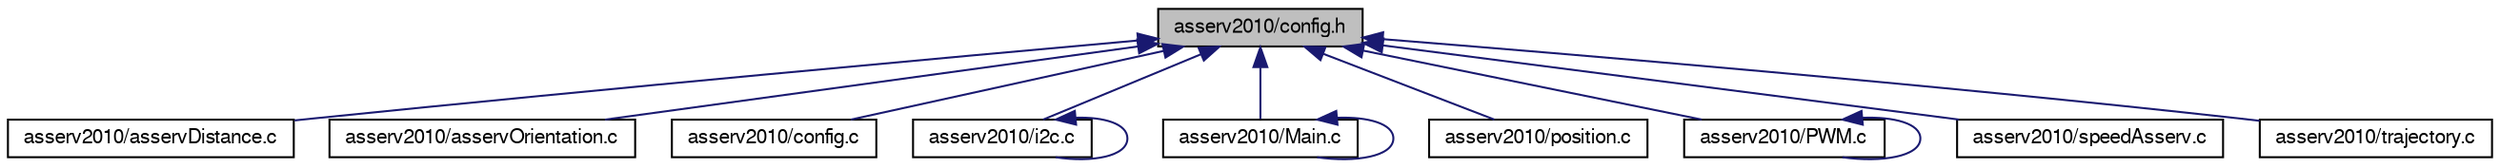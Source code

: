 digraph G
{
  edge [fontname="FreeSans",fontsize="10",labelfontname="FreeSans",labelfontsize="10"];
  node [fontname="FreeSans",fontsize="10",shape=record];
  Node1 [label="asserv2010/config.h",height=0.2,width=0.4,color="black", fillcolor="grey75", style="filled" fontcolor="black"];
  Node1 -> Node2 [dir=back,color="midnightblue",fontsize="10",style="solid",fontname="FreeSans"];
  Node2 [label="asserv2010/asservDistance.c",height=0.2,width=0.4,color="black", fillcolor="white", style="filled",URL="$asserv_distance_8c.html"];
  Node1 -> Node3 [dir=back,color="midnightblue",fontsize="10",style="solid",fontname="FreeSans"];
  Node3 [label="asserv2010/asservOrientation.c",height=0.2,width=0.4,color="black", fillcolor="white", style="filled",URL="$asserv_orientation_8c.html"];
  Node1 -> Node4 [dir=back,color="midnightblue",fontsize="10",style="solid",fontname="FreeSans"];
  Node4 [label="asserv2010/config.c",height=0.2,width=0.4,color="black", fillcolor="white", style="filled",URL="$config_8c.html"];
  Node1 -> Node5 [dir=back,color="midnightblue",fontsize="10",style="solid",fontname="FreeSans"];
  Node5 [label="asserv2010/i2c.c",height=0.2,width=0.4,color="black", fillcolor="white", style="filled",URL="$i2c_8c.html"];
  Node5 -> Node5 [dir=back,color="midnightblue",fontsize="10",style="solid",fontname="FreeSans"];
  Node1 -> Node6 [dir=back,color="midnightblue",fontsize="10",style="solid",fontname="FreeSans"];
  Node6 [label="asserv2010/Main.c",height=0.2,width=0.4,color="black", fillcolor="white", style="filled",URL="$_main_8c.html"];
  Node6 -> Node6 [dir=back,color="midnightblue",fontsize="10",style="solid",fontname="FreeSans"];
  Node1 -> Node7 [dir=back,color="midnightblue",fontsize="10",style="solid",fontname="FreeSans"];
  Node7 [label="asserv2010/position.c",height=0.2,width=0.4,color="black", fillcolor="white", style="filled",URL="$position_8c.html"];
  Node1 -> Node8 [dir=back,color="midnightblue",fontsize="10",style="solid",fontname="FreeSans"];
  Node8 [label="asserv2010/PWM.c",height=0.2,width=0.4,color="black", fillcolor="white", style="filled",URL="$_p_w_m_8c.html"];
  Node8 -> Node8 [dir=back,color="midnightblue",fontsize="10",style="solid",fontname="FreeSans"];
  Node1 -> Node9 [dir=back,color="midnightblue",fontsize="10",style="solid",fontname="FreeSans"];
  Node9 [label="asserv2010/speedAsserv.c",height=0.2,width=0.4,color="black", fillcolor="white", style="filled",URL="$speed_asserv_8c.html"];
  Node1 -> Node10 [dir=back,color="midnightblue",fontsize="10",style="solid",fontname="FreeSans"];
  Node10 [label="asserv2010/trajectory.c",height=0.2,width=0.4,color="black", fillcolor="white", style="filled",URL="$trajectory_8c.html"];
}
